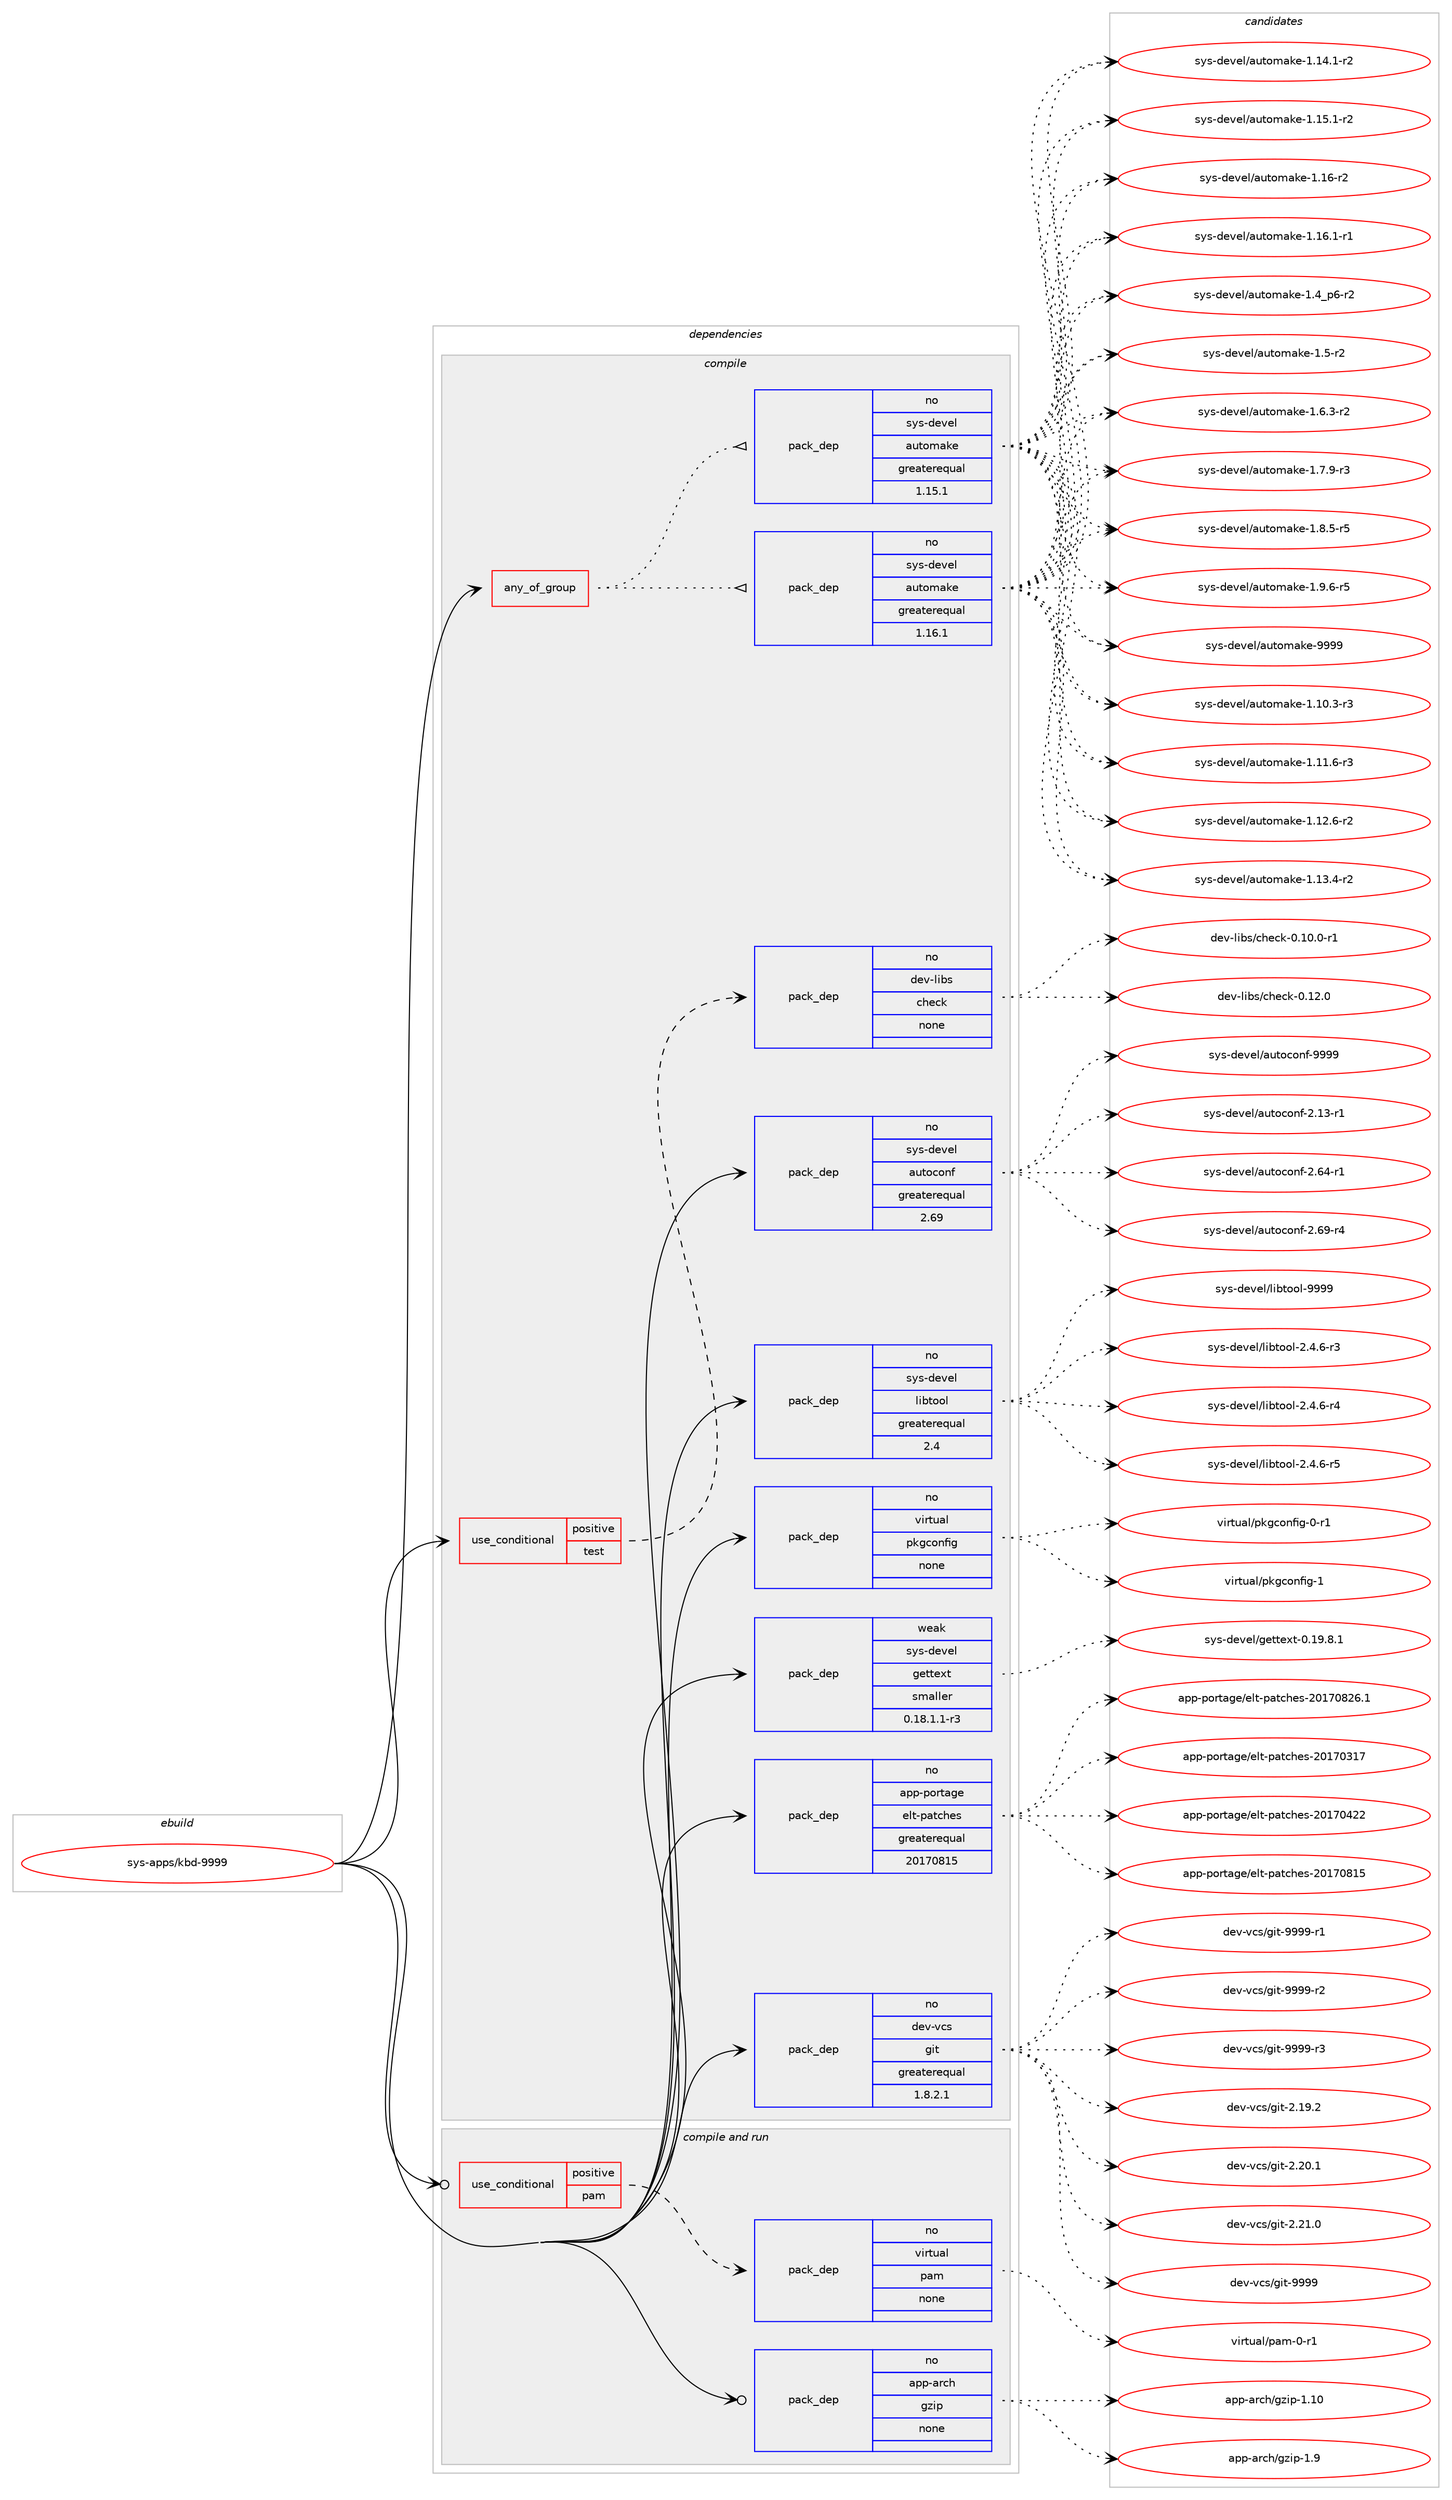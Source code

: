 digraph prolog {

# *************
# Graph options
# *************

newrank=true;
concentrate=true;
compound=true;
graph [rankdir=LR,fontname=Helvetica,fontsize=10,ranksep=1.5];#, ranksep=2.5, nodesep=0.2];
edge  [arrowhead=vee];
node  [fontname=Helvetica,fontsize=10];

# **********
# The ebuild
# **********

subgraph cluster_leftcol {
color=gray;
rank=same;
label=<<i>ebuild</i>>;
id [label="sys-apps/kbd-9999", color=red, width=4, href="../sys-apps/kbd-9999.svg"];
}

# ****************
# The dependencies
# ****************

subgraph cluster_midcol {
color=gray;
label=<<i>dependencies</i>>;
subgraph cluster_compile {
fillcolor="#eeeeee";
style=filled;
label=<<i>compile</i>>;
subgraph any27126 {
dependency1712018 [label=<<TABLE BORDER="0" CELLBORDER="1" CELLSPACING="0" CELLPADDING="4"><TR><TD CELLPADDING="10">any_of_group</TD></TR></TABLE>>, shape=none, color=red];subgraph pack1227652 {
dependency1712019 [label=<<TABLE BORDER="0" CELLBORDER="1" CELLSPACING="0" CELLPADDING="4" WIDTH="220"><TR><TD ROWSPAN="6" CELLPADDING="30">pack_dep</TD></TR><TR><TD WIDTH="110">no</TD></TR><TR><TD>sys-devel</TD></TR><TR><TD>automake</TD></TR><TR><TD>greaterequal</TD></TR><TR><TD>1.16.1</TD></TR></TABLE>>, shape=none, color=blue];
}
dependency1712018:e -> dependency1712019:w [weight=20,style="dotted",arrowhead="oinv"];
subgraph pack1227653 {
dependency1712020 [label=<<TABLE BORDER="0" CELLBORDER="1" CELLSPACING="0" CELLPADDING="4" WIDTH="220"><TR><TD ROWSPAN="6" CELLPADDING="30">pack_dep</TD></TR><TR><TD WIDTH="110">no</TD></TR><TR><TD>sys-devel</TD></TR><TR><TD>automake</TD></TR><TR><TD>greaterequal</TD></TR><TR><TD>1.15.1</TD></TR></TABLE>>, shape=none, color=blue];
}
dependency1712018:e -> dependency1712020:w [weight=20,style="dotted",arrowhead="oinv"];
}
id:e -> dependency1712018:w [weight=20,style="solid",arrowhead="vee"];
subgraph cond456375 {
dependency1712021 [label=<<TABLE BORDER="0" CELLBORDER="1" CELLSPACING="0" CELLPADDING="4"><TR><TD ROWSPAN="3" CELLPADDING="10">use_conditional</TD></TR><TR><TD>positive</TD></TR><TR><TD>test</TD></TR></TABLE>>, shape=none, color=red];
subgraph pack1227654 {
dependency1712022 [label=<<TABLE BORDER="0" CELLBORDER="1" CELLSPACING="0" CELLPADDING="4" WIDTH="220"><TR><TD ROWSPAN="6" CELLPADDING="30">pack_dep</TD></TR><TR><TD WIDTH="110">no</TD></TR><TR><TD>dev-libs</TD></TR><TR><TD>check</TD></TR><TR><TD>none</TD></TR><TR><TD></TD></TR></TABLE>>, shape=none, color=blue];
}
dependency1712021:e -> dependency1712022:w [weight=20,style="dashed",arrowhead="vee"];
}
id:e -> dependency1712021:w [weight=20,style="solid",arrowhead="vee"];
subgraph pack1227655 {
dependency1712023 [label=<<TABLE BORDER="0" CELLBORDER="1" CELLSPACING="0" CELLPADDING="4" WIDTH="220"><TR><TD ROWSPAN="6" CELLPADDING="30">pack_dep</TD></TR><TR><TD WIDTH="110">no</TD></TR><TR><TD>app-portage</TD></TR><TR><TD>elt-patches</TD></TR><TR><TD>greaterequal</TD></TR><TR><TD>20170815</TD></TR></TABLE>>, shape=none, color=blue];
}
id:e -> dependency1712023:w [weight=20,style="solid",arrowhead="vee"];
subgraph pack1227656 {
dependency1712024 [label=<<TABLE BORDER="0" CELLBORDER="1" CELLSPACING="0" CELLPADDING="4" WIDTH="220"><TR><TD ROWSPAN="6" CELLPADDING="30">pack_dep</TD></TR><TR><TD WIDTH="110">no</TD></TR><TR><TD>dev-vcs</TD></TR><TR><TD>git</TD></TR><TR><TD>greaterequal</TD></TR><TR><TD>1.8.2.1</TD></TR></TABLE>>, shape=none, color=blue];
}
id:e -> dependency1712024:w [weight=20,style="solid",arrowhead="vee"];
subgraph pack1227657 {
dependency1712025 [label=<<TABLE BORDER="0" CELLBORDER="1" CELLSPACING="0" CELLPADDING="4" WIDTH="220"><TR><TD ROWSPAN="6" CELLPADDING="30">pack_dep</TD></TR><TR><TD WIDTH="110">no</TD></TR><TR><TD>sys-devel</TD></TR><TR><TD>autoconf</TD></TR><TR><TD>greaterequal</TD></TR><TR><TD>2.69</TD></TR></TABLE>>, shape=none, color=blue];
}
id:e -> dependency1712025:w [weight=20,style="solid",arrowhead="vee"];
subgraph pack1227658 {
dependency1712026 [label=<<TABLE BORDER="0" CELLBORDER="1" CELLSPACING="0" CELLPADDING="4" WIDTH="220"><TR><TD ROWSPAN="6" CELLPADDING="30">pack_dep</TD></TR><TR><TD WIDTH="110">no</TD></TR><TR><TD>sys-devel</TD></TR><TR><TD>libtool</TD></TR><TR><TD>greaterequal</TD></TR><TR><TD>2.4</TD></TR></TABLE>>, shape=none, color=blue];
}
id:e -> dependency1712026:w [weight=20,style="solid",arrowhead="vee"];
subgraph pack1227659 {
dependency1712027 [label=<<TABLE BORDER="0" CELLBORDER="1" CELLSPACING="0" CELLPADDING="4" WIDTH="220"><TR><TD ROWSPAN="6" CELLPADDING="30">pack_dep</TD></TR><TR><TD WIDTH="110">no</TD></TR><TR><TD>virtual</TD></TR><TR><TD>pkgconfig</TD></TR><TR><TD>none</TD></TR><TR><TD></TD></TR></TABLE>>, shape=none, color=blue];
}
id:e -> dependency1712027:w [weight=20,style="solid",arrowhead="vee"];
subgraph pack1227660 {
dependency1712028 [label=<<TABLE BORDER="0" CELLBORDER="1" CELLSPACING="0" CELLPADDING="4" WIDTH="220"><TR><TD ROWSPAN="6" CELLPADDING="30">pack_dep</TD></TR><TR><TD WIDTH="110">weak</TD></TR><TR><TD>sys-devel</TD></TR><TR><TD>gettext</TD></TR><TR><TD>smaller</TD></TR><TR><TD>0.18.1.1-r3</TD></TR></TABLE>>, shape=none, color=blue];
}
id:e -> dependency1712028:w [weight=20,style="solid",arrowhead="vee"];
}
subgraph cluster_compileandrun {
fillcolor="#eeeeee";
style=filled;
label=<<i>compile and run</i>>;
subgraph cond456376 {
dependency1712029 [label=<<TABLE BORDER="0" CELLBORDER="1" CELLSPACING="0" CELLPADDING="4"><TR><TD ROWSPAN="3" CELLPADDING="10">use_conditional</TD></TR><TR><TD>positive</TD></TR><TR><TD>pam</TD></TR></TABLE>>, shape=none, color=red];
subgraph pack1227661 {
dependency1712030 [label=<<TABLE BORDER="0" CELLBORDER="1" CELLSPACING="0" CELLPADDING="4" WIDTH="220"><TR><TD ROWSPAN="6" CELLPADDING="30">pack_dep</TD></TR><TR><TD WIDTH="110">no</TD></TR><TR><TD>virtual</TD></TR><TR><TD>pam</TD></TR><TR><TD>none</TD></TR><TR><TD></TD></TR></TABLE>>, shape=none, color=blue];
}
dependency1712029:e -> dependency1712030:w [weight=20,style="dashed",arrowhead="vee"];
}
id:e -> dependency1712029:w [weight=20,style="solid",arrowhead="odotvee"];
subgraph pack1227662 {
dependency1712031 [label=<<TABLE BORDER="0" CELLBORDER="1" CELLSPACING="0" CELLPADDING="4" WIDTH="220"><TR><TD ROWSPAN="6" CELLPADDING="30">pack_dep</TD></TR><TR><TD WIDTH="110">no</TD></TR><TR><TD>app-arch</TD></TR><TR><TD>gzip</TD></TR><TR><TD>none</TD></TR><TR><TD></TD></TR></TABLE>>, shape=none, color=blue];
}
id:e -> dependency1712031:w [weight=20,style="solid",arrowhead="odotvee"];
}
subgraph cluster_run {
fillcolor="#eeeeee";
style=filled;
label=<<i>run</i>>;
}
}

# **************
# The candidates
# **************

subgraph cluster_choices {
rank=same;
color=gray;
label=<<i>candidates</i>>;

subgraph choice1227652 {
color=black;
nodesep=1;
choice11512111545100101118101108479711711611110997107101454946494846514511451 [label="sys-devel/automake-1.10.3-r3", color=red, width=4,href="../sys-devel/automake-1.10.3-r3.svg"];
choice11512111545100101118101108479711711611110997107101454946494946544511451 [label="sys-devel/automake-1.11.6-r3", color=red, width=4,href="../sys-devel/automake-1.11.6-r3.svg"];
choice11512111545100101118101108479711711611110997107101454946495046544511450 [label="sys-devel/automake-1.12.6-r2", color=red, width=4,href="../sys-devel/automake-1.12.6-r2.svg"];
choice11512111545100101118101108479711711611110997107101454946495146524511450 [label="sys-devel/automake-1.13.4-r2", color=red, width=4,href="../sys-devel/automake-1.13.4-r2.svg"];
choice11512111545100101118101108479711711611110997107101454946495246494511450 [label="sys-devel/automake-1.14.1-r2", color=red, width=4,href="../sys-devel/automake-1.14.1-r2.svg"];
choice11512111545100101118101108479711711611110997107101454946495346494511450 [label="sys-devel/automake-1.15.1-r2", color=red, width=4,href="../sys-devel/automake-1.15.1-r2.svg"];
choice1151211154510010111810110847971171161111099710710145494649544511450 [label="sys-devel/automake-1.16-r2", color=red, width=4,href="../sys-devel/automake-1.16-r2.svg"];
choice11512111545100101118101108479711711611110997107101454946495446494511449 [label="sys-devel/automake-1.16.1-r1", color=red, width=4,href="../sys-devel/automake-1.16.1-r1.svg"];
choice115121115451001011181011084797117116111109971071014549465295112544511450 [label="sys-devel/automake-1.4_p6-r2", color=red, width=4,href="../sys-devel/automake-1.4_p6-r2.svg"];
choice11512111545100101118101108479711711611110997107101454946534511450 [label="sys-devel/automake-1.5-r2", color=red, width=4,href="../sys-devel/automake-1.5-r2.svg"];
choice115121115451001011181011084797117116111109971071014549465446514511450 [label="sys-devel/automake-1.6.3-r2", color=red, width=4,href="../sys-devel/automake-1.6.3-r2.svg"];
choice115121115451001011181011084797117116111109971071014549465546574511451 [label="sys-devel/automake-1.7.9-r3", color=red, width=4,href="../sys-devel/automake-1.7.9-r3.svg"];
choice115121115451001011181011084797117116111109971071014549465646534511453 [label="sys-devel/automake-1.8.5-r5", color=red, width=4,href="../sys-devel/automake-1.8.5-r5.svg"];
choice115121115451001011181011084797117116111109971071014549465746544511453 [label="sys-devel/automake-1.9.6-r5", color=red, width=4,href="../sys-devel/automake-1.9.6-r5.svg"];
choice115121115451001011181011084797117116111109971071014557575757 [label="sys-devel/automake-9999", color=red, width=4,href="../sys-devel/automake-9999.svg"];
dependency1712019:e -> choice11512111545100101118101108479711711611110997107101454946494846514511451:w [style=dotted,weight="100"];
dependency1712019:e -> choice11512111545100101118101108479711711611110997107101454946494946544511451:w [style=dotted,weight="100"];
dependency1712019:e -> choice11512111545100101118101108479711711611110997107101454946495046544511450:w [style=dotted,weight="100"];
dependency1712019:e -> choice11512111545100101118101108479711711611110997107101454946495146524511450:w [style=dotted,weight="100"];
dependency1712019:e -> choice11512111545100101118101108479711711611110997107101454946495246494511450:w [style=dotted,weight="100"];
dependency1712019:e -> choice11512111545100101118101108479711711611110997107101454946495346494511450:w [style=dotted,weight="100"];
dependency1712019:e -> choice1151211154510010111810110847971171161111099710710145494649544511450:w [style=dotted,weight="100"];
dependency1712019:e -> choice11512111545100101118101108479711711611110997107101454946495446494511449:w [style=dotted,weight="100"];
dependency1712019:e -> choice115121115451001011181011084797117116111109971071014549465295112544511450:w [style=dotted,weight="100"];
dependency1712019:e -> choice11512111545100101118101108479711711611110997107101454946534511450:w [style=dotted,weight="100"];
dependency1712019:e -> choice115121115451001011181011084797117116111109971071014549465446514511450:w [style=dotted,weight="100"];
dependency1712019:e -> choice115121115451001011181011084797117116111109971071014549465546574511451:w [style=dotted,weight="100"];
dependency1712019:e -> choice115121115451001011181011084797117116111109971071014549465646534511453:w [style=dotted,weight="100"];
dependency1712019:e -> choice115121115451001011181011084797117116111109971071014549465746544511453:w [style=dotted,weight="100"];
dependency1712019:e -> choice115121115451001011181011084797117116111109971071014557575757:w [style=dotted,weight="100"];
}
subgraph choice1227653 {
color=black;
nodesep=1;
choice11512111545100101118101108479711711611110997107101454946494846514511451 [label="sys-devel/automake-1.10.3-r3", color=red, width=4,href="../sys-devel/automake-1.10.3-r3.svg"];
choice11512111545100101118101108479711711611110997107101454946494946544511451 [label="sys-devel/automake-1.11.6-r3", color=red, width=4,href="../sys-devel/automake-1.11.6-r3.svg"];
choice11512111545100101118101108479711711611110997107101454946495046544511450 [label="sys-devel/automake-1.12.6-r2", color=red, width=4,href="../sys-devel/automake-1.12.6-r2.svg"];
choice11512111545100101118101108479711711611110997107101454946495146524511450 [label="sys-devel/automake-1.13.4-r2", color=red, width=4,href="../sys-devel/automake-1.13.4-r2.svg"];
choice11512111545100101118101108479711711611110997107101454946495246494511450 [label="sys-devel/automake-1.14.1-r2", color=red, width=4,href="../sys-devel/automake-1.14.1-r2.svg"];
choice11512111545100101118101108479711711611110997107101454946495346494511450 [label="sys-devel/automake-1.15.1-r2", color=red, width=4,href="../sys-devel/automake-1.15.1-r2.svg"];
choice1151211154510010111810110847971171161111099710710145494649544511450 [label="sys-devel/automake-1.16-r2", color=red, width=4,href="../sys-devel/automake-1.16-r2.svg"];
choice11512111545100101118101108479711711611110997107101454946495446494511449 [label="sys-devel/automake-1.16.1-r1", color=red, width=4,href="../sys-devel/automake-1.16.1-r1.svg"];
choice115121115451001011181011084797117116111109971071014549465295112544511450 [label="sys-devel/automake-1.4_p6-r2", color=red, width=4,href="../sys-devel/automake-1.4_p6-r2.svg"];
choice11512111545100101118101108479711711611110997107101454946534511450 [label="sys-devel/automake-1.5-r2", color=red, width=4,href="../sys-devel/automake-1.5-r2.svg"];
choice115121115451001011181011084797117116111109971071014549465446514511450 [label="sys-devel/automake-1.6.3-r2", color=red, width=4,href="../sys-devel/automake-1.6.3-r2.svg"];
choice115121115451001011181011084797117116111109971071014549465546574511451 [label="sys-devel/automake-1.7.9-r3", color=red, width=4,href="../sys-devel/automake-1.7.9-r3.svg"];
choice115121115451001011181011084797117116111109971071014549465646534511453 [label="sys-devel/automake-1.8.5-r5", color=red, width=4,href="../sys-devel/automake-1.8.5-r5.svg"];
choice115121115451001011181011084797117116111109971071014549465746544511453 [label="sys-devel/automake-1.9.6-r5", color=red, width=4,href="../sys-devel/automake-1.9.6-r5.svg"];
choice115121115451001011181011084797117116111109971071014557575757 [label="sys-devel/automake-9999", color=red, width=4,href="../sys-devel/automake-9999.svg"];
dependency1712020:e -> choice11512111545100101118101108479711711611110997107101454946494846514511451:w [style=dotted,weight="100"];
dependency1712020:e -> choice11512111545100101118101108479711711611110997107101454946494946544511451:w [style=dotted,weight="100"];
dependency1712020:e -> choice11512111545100101118101108479711711611110997107101454946495046544511450:w [style=dotted,weight="100"];
dependency1712020:e -> choice11512111545100101118101108479711711611110997107101454946495146524511450:w [style=dotted,weight="100"];
dependency1712020:e -> choice11512111545100101118101108479711711611110997107101454946495246494511450:w [style=dotted,weight="100"];
dependency1712020:e -> choice11512111545100101118101108479711711611110997107101454946495346494511450:w [style=dotted,weight="100"];
dependency1712020:e -> choice1151211154510010111810110847971171161111099710710145494649544511450:w [style=dotted,weight="100"];
dependency1712020:e -> choice11512111545100101118101108479711711611110997107101454946495446494511449:w [style=dotted,weight="100"];
dependency1712020:e -> choice115121115451001011181011084797117116111109971071014549465295112544511450:w [style=dotted,weight="100"];
dependency1712020:e -> choice11512111545100101118101108479711711611110997107101454946534511450:w [style=dotted,weight="100"];
dependency1712020:e -> choice115121115451001011181011084797117116111109971071014549465446514511450:w [style=dotted,weight="100"];
dependency1712020:e -> choice115121115451001011181011084797117116111109971071014549465546574511451:w [style=dotted,weight="100"];
dependency1712020:e -> choice115121115451001011181011084797117116111109971071014549465646534511453:w [style=dotted,weight="100"];
dependency1712020:e -> choice115121115451001011181011084797117116111109971071014549465746544511453:w [style=dotted,weight="100"];
dependency1712020:e -> choice115121115451001011181011084797117116111109971071014557575757:w [style=dotted,weight="100"];
}
subgraph choice1227654 {
color=black;
nodesep=1;
choice1001011184510810598115479910410199107454846494846484511449 [label="dev-libs/check-0.10.0-r1", color=red, width=4,href="../dev-libs/check-0.10.0-r1.svg"];
choice100101118451081059811547991041019910745484649504648 [label="dev-libs/check-0.12.0", color=red, width=4,href="../dev-libs/check-0.12.0.svg"];
dependency1712022:e -> choice1001011184510810598115479910410199107454846494846484511449:w [style=dotted,weight="100"];
dependency1712022:e -> choice100101118451081059811547991041019910745484649504648:w [style=dotted,weight="100"];
}
subgraph choice1227655 {
color=black;
nodesep=1;
choice97112112451121111141169710310147101108116451129711699104101115455048495548514955 [label="app-portage/elt-patches-20170317", color=red, width=4,href="../app-portage/elt-patches-20170317.svg"];
choice97112112451121111141169710310147101108116451129711699104101115455048495548525050 [label="app-portage/elt-patches-20170422", color=red, width=4,href="../app-portage/elt-patches-20170422.svg"];
choice97112112451121111141169710310147101108116451129711699104101115455048495548564953 [label="app-portage/elt-patches-20170815", color=red, width=4,href="../app-portage/elt-patches-20170815.svg"];
choice971121124511211111411697103101471011081164511297116991041011154550484955485650544649 [label="app-portage/elt-patches-20170826.1", color=red, width=4,href="../app-portage/elt-patches-20170826.1.svg"];
dependency1712023:e -> choice97112112451121111141169710310147101108116451129711699104101115455048495548514955:w [style=dotted,weight="100"];
dependency1712023:e -> choice97112112451121111141169710310147101108116451129711699104101115455048495548525050:w [style=dotted,weight="100"];
dependency1712023:e -> choice97112112451121111141169710310147101108116451129711699104101115455048495548564953:w [style=dotted,weight="100"];
dependency1712023:e -> choice971121124511211111411697103101471011081164511297116991041011154550484955485650544649:w [style=dotted,weight="100"];
}
subgraph choice1227656 {
color=black;
nodesep=1;
choice10010111845118991154710310511645504649574650 [label="dev-vcs/git-2.19.2", color=red, width=4,href="../dev-vcs/git-2.19.2.svg"];
choice10010111845118991154710310511645504650484649 [label="dev-vcs/git-2.20.1", color=red, width=4,href="../dev-vcs/git-2.20.1.svg"];
choice10010111845118991154710310511645504650494648 [label="dev-vcs/git-2.21.0", color=red, width=4,href="../dev-vcs/git-2.21.0.svg"];
choice1001011184511899115471031051164557575757 [label="dev-vcs/git-9999", color=red, width=4,href="../dev-vcs/git-9999.svg"];
choice10010111845118991154710310511645575757574511449 [label="dev-vcs/git-9999-r1", color=red, width=4,href="../dev-vcs/git-9999-r1.svg"];
choice10010111845118991154710310511645575757574511450 [label="dev-vcs/git-9999-r2", color=red, width=4,href="../dev-vcs/git-9999-r2.svg"];
choice10010111845118991154710310511645575757574511451 [label="dev-vcs/git-9999-r3", color=red, width=4,href="../dev-vcs/git-9999-r3.svg"];
dependency1712024:e -> choice10010111845118991154710310511645504649574650:w [style=dotted,weight="100"];
dependency1712024:e -> choice10010111845118991154710310511645504650484649:w [style=dotted,weight="100"];
dependency1712024:e -> choice10010111845118991154710310511645504650494648:w [style=dotted,weight="100"];
dependency1712024:e -> choice1001011184511899115471031051164557575757:w [style=dotted,weight="100"];
dependency1712024:e -> choice10010111845118991154710310511645575757574511449:w [style=dotted,weight="100"];
dependency1712024:e -> choice10010111845118991154710310511645575757574511450:w [style=dotted,weight="100"];
dependency1712024:e -> choice10010111845118991154710310511645575757574511451:w [style=dotted,weight="100"];
}
subgraph choice1227657 {
color=black;
nodesep=1;
choice1151211154510010111810110847971171161119911111010245504649514511449 [label="sys-devel/autoconf-2.13-r1", color=red, width=4,href="../sys-devel/autoconf-2.13-r1.svg"];
choice1151211154510010111810110847971171161119911111010245504654524511449 [label="sys-devel/autoconf-2.64-r1", color=red, width=4,href="../sys-devel/autoconf-2.64-r1.svg"];
choice1151211154510010111810110847971171161119911111010245504654574511452 [label="sys-devel/autoconf-2.69-r4", color=red, width=4,href="../sys-devel/autoconf-2.69-r4.svg"];
choice115121115451001011181011084797117116111991111101024557575757 [label="sys-devel/autoconf-9999", color=red, width=4,href="../sys-devel/autoconf-9999.svg"];
dependency1712025:e -> choice1151211154510010111810110847971171161119911111010245504649514511449:w [style=dotted,weight="100"];
dependency1712025:e -> choice1151211154510010111810110847971171161119911111010245504654524511449:w [style=dotted,weight="100"];
dependency1712025:e -> choice1151211154510010111810110847971171161119911111010245504654574511452:w [style=dotted,weight="100"];
dependency1712025:e -> choice115121115451001011181011084797117116111991111101024557575757:w [style=dotted,weight="100"];
}
subgraph choice1227658 {
color=black;
nodesep=1;
choice1151211154510010111810110847108105981161111111084550465246544511451 [label="sys-devel/libtool-2.4.6-r3", color=red, width=4,href="../sys-devel/libtool-2.4.6-r3.svg"];
choice1151211154510010111810110847108105981161111111084550465246544511452 [label="sys-devel/libtool-2.4.6-r4", color=red, width=4,href="../sys-devel/libtool-2.4.6-r4.svg"];
choice1151211154510010111810110847108105981161111111084550465246544511453 [label="sys-devel/libtool-2.4.6-r5", color=red, width=4,href="../sys-devel/libtool-2.4.6-r5.svg"];
choice1151211154510010111810110847108105981161111111084557575757 [label="sys-devel/libtool-9999", color=red, width=4,href="../sys-devel/libtool-9999.svg"];
dependency1712026:e -> choice1151211154510010111810110847108105981161111111084550465246544511451:w [style=dotted,weight="100"];
dependency1712026:e -> choice1151211154510010111810110847108105981161111111084550465246544511452:w [style=dotted,weight="100"];
dependency1712026:e -> choice1151211154510010111810110847108105981161111111084550465246544511453:w [style=dotted,weight="100"];
dependency1712026:e -> choice1151211154510010111810110847108105981161111111084557575757:w [style=dotted,weight="100"];
}
subgraph choice1227659 {
color=black;
nodesep=1;
choice11810511411611797108471121071039911111010210510345484511449 [label="virtual/pkgconfig-0-r1", color=red, width=4,href="../virtual/pkgconfig-0-r1.svg"];
choice1181051141161179710847112107103991111101021051034549 [label="virtual/pkgconfig-1", color=red, width=4,href="../virtual/pkgconfig-1.svg"];
dependency1712027:e -> choice11810511411611797108471121071039911111010210510345484511449:w [style=dotted,weight="100"];
dependency1712027:e -> choice1181051141161179710847112107103991111101021051034549:w [style=dotted,weight="100"];
}
subgraph choice1227660 {
color=black;
nodesep=1;
choice1151211154510010111810110847103101116116101120116454846495746564649 [label="sys-devel/gettext-0.19.8.1", color=red, width=4,href="../sys-devel/gettext-0.19.8.1.svg"];
dependency1712028:e -> choice1151211154510010111810110847103101116116101120116454846495746564649:w [style=dotted,weight="100"];
}
subgraph choice1227661 {
color=black;
nodesep=1;
choice11810511411611797108471129710945484511449 [label="virtual/pam-0-r1", color=red, width=4,href="../virtual/pam-0-r1.svg"];
dependency1712030:e -> choice11810511411611797108471129710945484511449:w [style=dotted,weight="100"];
}
subgraph choice1227662 {
color=black;
nodesep=1;
choice97112112459711499104471031221051124549464948 [label="app-arch/gzip-1.10", color=red, width=4,href="../app-arch/gzip-1.10.svg"];
choice971121124597114991044710312210511245494657 [label="app-arch/gzip-1.9", color=red, width=4,href="../app-arch/gzip-1.9.svg"];
dependency1712031:e -> choice97112112459711499104471031221051124549464948:w [style=dotted,weight="100"];
dependency1712031:e -> choice971121124597114991044710312210511245494657:w [style=dotted,weight="100"];
}
}

}
